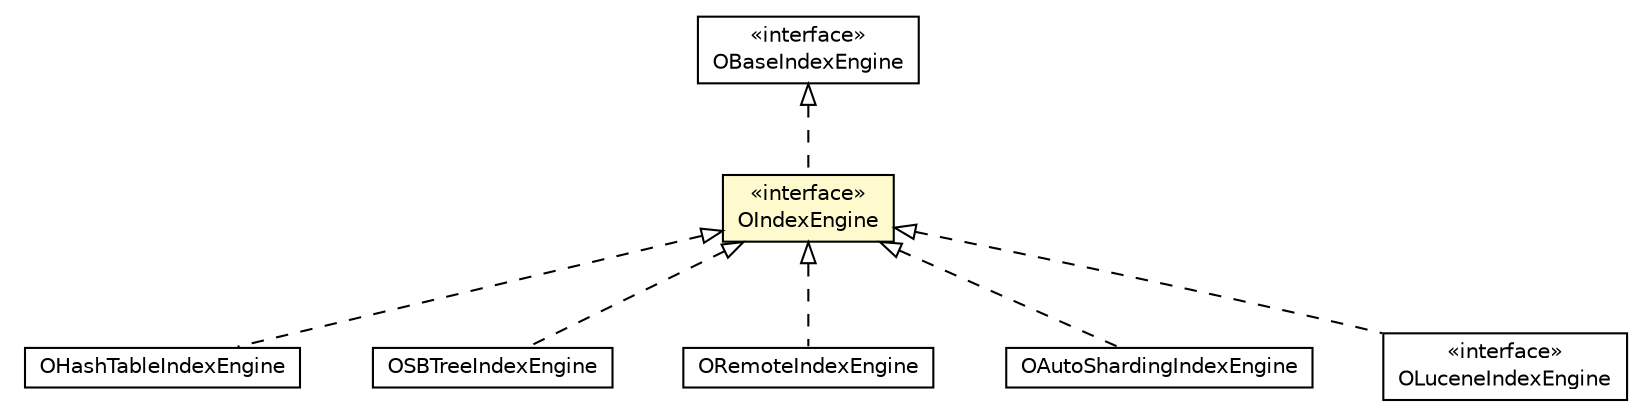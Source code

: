 #!/usr/local/bin/dot
#
# Class diagram 
# Generated by UMLGraph version R5_6-24-gf6e263 (http://www.umlgraph.org/)
#

digraph G {
	edge [fontname="Helvetica",fontsize=10,labelfontname="Helvetica",labelfontsize=10];
	node [fontname="Helvetica",fontsize=10,shape=plaintext];
	nodesep=0.25;
	ranksep=0.5;
	// com.orientechnologies.orient.core.storage.index.engine.OHashTableIndexEngine
	c3811719 [label=<<table title="com.orientechnologies.orient.core.storage.index.engine.OHashTableIndexEngine" border="0" cellborder="1" cellspacing="0" cellpadding="2" port="p" href="../../storage/index/engine/OHashTableIndexEngine.html">
		<tr><td><table border="0" cellspacing="0" cellpadding="1">
<tr><td align="center" balign="center"> OHashTableIndexEngine </td></tr>
		</table></td></tr>
		</table>>, URL="../../storage/index/engine/OHashTableIndexEngine.html", fontname="Helvetica", fontcolor="black", fontsize=10.0];
	// com.orientechnologies.orient.core.storage.index.engine.OSBTreeIndexEngine
	c3811720 [label=<<table title="com.orientechnologies.orient.core.storage.index.engine.OSBTreeIndexEngine" border="0" cellborder="1" cellspacing="0" cellpadding="2" port="p" href="../../storage/index/engine/OSBTreeIndexEngine.html">
		<tr><td><table border="0" cellspacing="0" cellpadding="1">
<tr><td align="center" balign="center"> OSBTreeIndexEngine </td></tr>
		</table></td></tr>
		</table>>, URL="../../storage/index/engine/OSBTreeIndexEngine.html", fontname="Helvetica", fontcolor="black", fontsize=10.0];
	// com.orientechnologies.orient.core.storage.index.engine.ORemoteIndexEngine
	c3811721 [label=<<table title="com.orientechnologies.orient.core.storage.index.engine.ORemoteIndexEngine" border="0" cellborder="1" cellspacing="0" cellpadding="2" port="p" href="../../storage/index/engine/ORemoteIndexEngine.html">
		<tr><td><table border="0" cellspacing="0" cellpadding="1">
<tr><td align="center" balign="center"> ORemoteIndexEngine </td></tr>
		</table></td></tr>
		</table>>, URL="../../storage/index/engine/ORemoteIndexEngine.html", fontname="Helvetica", fontcolor="black", fontsize=10.0];
	// com.orientechnologies.orient.core.sharding.auto.OAutoShardingIndexEngine
	c3811784 [label=<<table title="com.orientechnologies.orient.core.sharding.auto.OAutoShardingIndexEngine" border="0" cellborder="1" cellspacing="0" cellpadding="2" port="p" href="../../sharding/auto/OAutoShardingIndexEngine.html">
		<tr><td><table border="0" cellspacing="0" cellpadding="1">
<tr><td align="center" balign="center"> OAutoShardingIndexEngine </td></tr>
		</table></td></tr>
		</table>>, URL="../../sharding/auto/OAutoShardingIndexEngine.html", fontname="Helvetica", fontcolor="black", fontsize=10.0];
	// com.orientechnologies.orient.core.index.engine.OBaseIndexEngine
	c3811972 [label=<<table title="com.orientechnologies.orient.core.index.engine.OBaseIndexEngine" border="0" cellborder="1" cellspacing="0" cellpadding="2" port="p" href="./OBaseIndexEngine.html">
		<tr><td><table border="0" cellspacing="0" cellpadding="1">
<tr><td align="center" balign="center"> &#171;interface&#187; </td></tr>
<tr><td align="center" balign="center"> OBaseIndexEngine </td></tr>
		</table></td></tr>
		</table>>, URL="./OBaseIndexEngine.html", fontname="Helvetica", fontcolor="black", fontsize=10.0];
	// com.orientechnologies.orient.core.index.engine.OIndexEngine
	c3811975 [label=<<table title="com.orientechnologies.orient.core.index.engine.OIndexEngine" border="0" cellborder="1" cellspacing="0" cellpadding="2" port="p" bgcolor="lemonChiffon" href="./OIndexEngine.html">
		<tr><td><table border="0" cellspacing="0" cellpadding="1">
<tr><td align="center" balign="center"> &#171;interface&#187; </td></tr>
<tr><td align="center" balign="center"> OIndexEngine </td></tr>
		</table></td></tr>
		</table>>, URL="./OIndexEngine.html", fontname="Helvetica", fontcolor="black", fontsize=10.0];
	// com.orientechnologies.lucene.engine.OLuceneIndexEngine
	c3812843 [label=<<table title="com.orientechnologies.lucene.engine.OLuceneIndexEngine" border="0" cellborder="1" cellspacing="0" cellpadding="2" port="p" href="../../../../lucene/engine/OLuceneIndexEngine.html">
		<tr><td><table border="0" cellspacing="0" cellpadding="1">
<tr><td align="center" balign="center"> &#171;interface&#187; </td></tr>
<tr><td align="center" balign="center"> OLuceneIndexEngine </td></tr>
		</table></td></tr>
		</table>>, URL="../../../../lucene/engine/OLuceneIndexEngine.html", fontname="Helvetica", fontcolor="black", fontsize=10.0];
	//com.orientechnologies.orient.core.storage.index.engine.OHashTableIndexEngine implements com.orientechnologies.orient.core.index.engine.OIndexEngine
	c3811975:p -> c3811719:p [dir=back,arrowtail=empty,style=dashed];
	//com.orientechnologies.orient.core.storage.index.engine.OSBTreeIndexEngine implements com.orientechnologies.orient.core.index.engine.OIndexEngine
	c3811975:p -> c3811720:p [dir=back,arrowtail=empty,style=dashed];
	//com.orientechnologies.orient.core.storage.index.engine.ORemoteIndexEngine implements com.orientechnologies.orient.core.index.engine.OIndexEngine
	c3811975:p -> c3811721:p [dir=back,arrowtail=empty,style=dashed];
	//com.orientechnologies.orient.core.sharding.auto.OAutoShardingIndexEngine implements com.orientechnologies.orient.core.index.engine.OIndexEngine
	c3811975:p -> c3811784:p [dir=back,arrowtail=empty,style=dashed];
	//com.orientechnologies.orient.core.index.engine.OIndexEngine implements com.orientechnologies.orient.core.index.engine.OBaseIndexEngine
	c3811972:p -> c3811975:p [dir=back,arrowtail=empty,style=dashed];
	//com.orientechnologies.lucene.engine.OLuceneIndexEngine implements com.orientechnologies.orient.core.index.engine.OIndexEngine
	c3811975:p -> c3812843:p [dir=back,arrowtail=empty,style=dashed];
}

